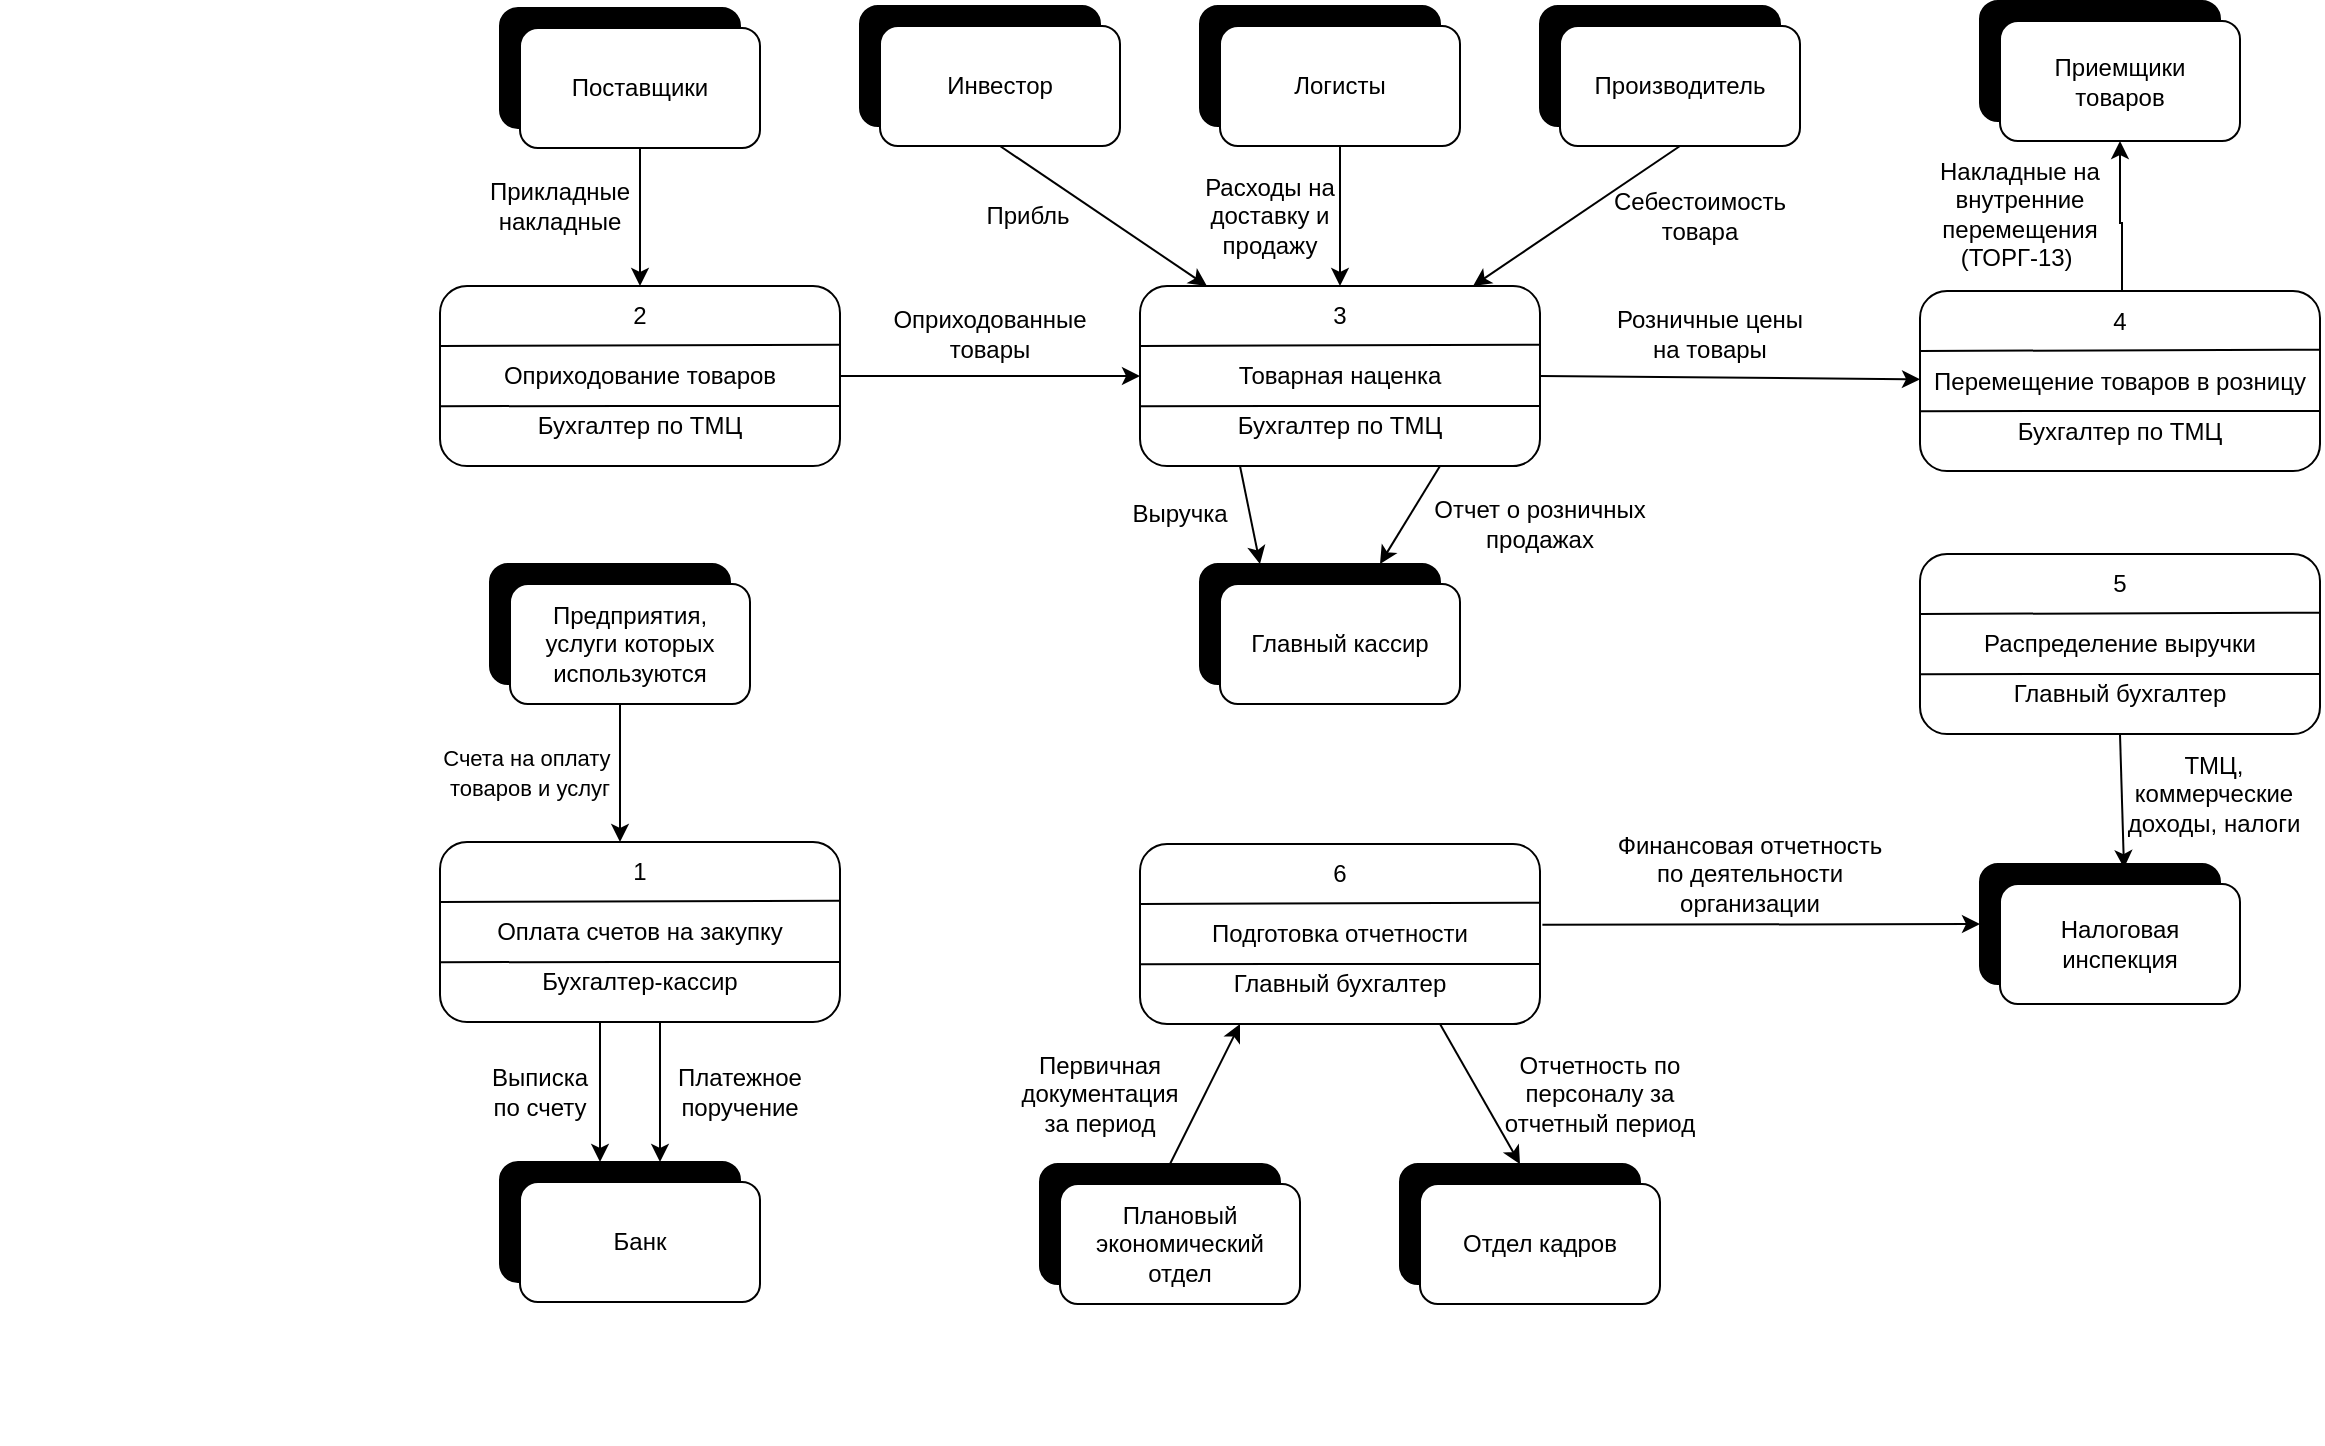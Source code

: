 <mxfile version="24.2.0" type="github">
  <diagram name="Страница — 1" id="wBGk021xUFONunowpKWH">
    <mxGraphModel dx="2568" dy="3334" grid="1" gridSize="10" guides="1" tooltips="1" connect="1" arrows="1" fold="1" page="1" pageScale="1" pageWidth="827" pageHeight="1169" math="0" shadow="0">
      <root>
        <mxCell id="0" />
        <mxCell id="1" parent="0" />
        <mxCell id="p9RqqQfF4hjDXUtfezxR-78" value="" style="group;movable=1;resizable=1;rotatable=1;deletable=1;editable=1;locked=0;connectable=1;" vertex="1" connectable="0" parent="1">
          <mxGeometry x="500" y="-890" width="130" height="70" as="geometry" />
        </mxCell>
        <mxCell id="p9RqqQfF4hjDXUtfezxR-79" value="" style="rounded=1;whiteSpace=wrap;html=1;fillColor=#000000;movable=1;resizable=1;rotatable=1;deletable=1;editable=1;locked=0;connectable=1;" vertex="1" parent="p9RqqQfF4hjDXUtfezxR-78">
          <mxGeometry width="120" height="60" as="geometry" />
        </mxCell>
        <mxCell id="p9RqqQfF4hjDXUtfezxR-80" value="" style="rounded=1;whiteSpace=wrap;html=1;movable=1;resizable=1;rotatable=1;deletable=1;editable=1;locked=0;connectable=1;" vertex="1" parent="p9RqqQfF4hjDXUtfezxR-78">
          <mxGeometry x="10" y="10" width="120" height="60" as="geometry" />
        </mxCell>
        <mxCell id="p9RqqQfF4hjDXUtfezxR-82" value="Главный кассир" style="text;html=1;align=center;verticalAlign=middle;whiteSpace=wrap;rounded=0;movable=1;resizable=1;rotatable=1;deletable=1;editable=1;locked=0;connectable=1;" vertex="1" parent="p9RqqQfF4hjDXUtfezxR-78">
          <mxGeometry x="15" y="25" width="110" height="30" as="geometry" />
        </mxCell>
        <mxCell id="p9RqqQfF4hjDXUtfezxR-88" value="" style="group;movable=1;resizable=1;rotatable=1;deletable=1;editable=1;locked=0;connectable=1;" vertex="1" connectable="0" parent="1">
          <mxGeometry x="890" y="-740" width="130" height="70" as="geometry" />
        </mxCell>
        <mxCell id="p9RqqQfF4hjDXUtfezxR-89" value="" style="rounded=1;whiteSpace=wrap;html=1;fillColor=#000000;movable=1;resizable=1;rotatable=1;deletable=1;editable=1;locked=0;connectable=1;" vertex="1" parent="p9RqqQfF4hjDXUtfezxR-88">
          <mxGeometry width="120" height="60" as="geometry" />
        </mxCell>
        <mxCell id="p9RqqQfF4hjDXUtfezxR-90" value="" style="rounded=1;whiteSpace=wrap;html=1;movable=1;resizable=1;rotatable=1;deletable=1;editable=1;locked=0;connectable=1;" vertex="1" parent="p9RqqQfF4hjDXUtfezxR-88">
          <mxGeometry x="10" y="10" width="120" height="60" as="geometry" />
        </mxCell>
        <mxCell id="p9RqqQfF4hjDXUtfezxR-92" value="Налоговая инспекция" style="text;html=1;align=center;verticalAlign=middle;whiteSpace=wrap;rounded=0;movable=1;resizable=1;rotatable=1;deletable=1;editable=1;locked=0;connectable=1;" vertex="1" parent="p9RqqQfF4hjDXUtfezxR-88">
          <mxGeometry x="15" y="25" width="110" height="30" as="geometry" />
        </mxCell>
        <mxCell id="p9RqqQfF4hjDXUtfezxR-176" value="" style="group" vertex="1" connectable="0" parent="1">
          <mxGeometry x="-100" y="-1035" width="430" height="90" as="geometry" />
        </mxCell>
        <mxCell id="p9RqqQfF4hjDXUtfezxR-63" value="" style="group;movable=1;resizable=1;rotatable=1;deletable=1;editable=1;locked=0;connectable=1;" vertex="1" connectable="0" parent="p9RqqQfF4hjDXUtfezxR-176">
          <mxGeometry x="250" y="-133" width="130" height="70" as="geometry" />
        </mxCell>
        <mxCell id="p9RqqQfF4hjDXUtfezxR-64" value="" style="rounded=1;whiteSpace=wrap;html=1;fillColor=#000000;movable=1;resizable=1;rotatable=1;deletable=1;editable=1;locked=0;connectable=1;" vertex="1" parent="p9RqqQfF4hjDXUtfezxR-63">
          <mxGeometry width="120" height="60" as="geometry" />
        </mxCell>
        <mxCell id="p9RqqQfF4hjDXUtfezxR-65" value="" style="rounded=1;whiteSpace=wrap;html=1;movable=1;resizable=1;rotatable=1;deletable=1;editable=1;locked=0;connectable=1;" vertex="1" parent="p9RqqQfF4hjDXUtfezxR-63">
          <mxGeometry x="10" y="10" width="120" height="60" as="geometry" />
        </mxCell>
        <mxCell id="p9RqqQfF4hjDXUtfezxR-67" value="Поставщики" style="text;html=1;align=center;verticalAlign=middle;whiteSpace=wrap;rounded=0;movable=1;resizable=1;rotatable=1;deletable=1;editable=1;locked=0;connectable=1;" vertex="1" parent="p9RqqQfF4hjDXUtfezxR-63">
          <mxGeometry x="15" y="25" width="110" height="30" as="geometry" />
        </mxCell>
        <mxCell id="p9RqqQfF4hjDXUtfezxR-124" value="" style="group" vertex="1" connectable="0" parent="p9RqqQfF4hjDXUtfezxR-176">
          <mxGeometry x="220" y="6" width="200" height="90" as="geometry" />
        </mxCell>
        <mxCell id="p9RqqQfF4hjDXUtfezxR-7" value="" style="rounded=1;whiteSpace=wrap;html=1;movable=1;resizable=1;rotatable=1;deletable=1;editable=1;locked=0;connectable=1;fillColor=none;container=0;" vertex="1" parent="p9RqqQfF4hjDXUtfezxR-124">
          <mxGeometry width="200" height="90" as="geometry" />
        </mxCell>
        <mxCell id="p9RqqQfF4hjDXUtfezxR-8" value="" style="endArrow=none;html=1;rounded=0;entryX=0.002;entryY=0.153;entryDx=0;entryDy=0;entryPerimeter=0;movable=1;resizable=1;rotatable=1;deletable=1;editable=1;locked=0;connectable=1;exitX=0.998;exitY=0.326;exitDx=0;exitDy=0;exitPerimeter=0;" edge="1" parent="p9RqqQfF4hjDXUtfezxR-124" source="p9RqqQfF4hjDXUtfezxR-7">
          <mxGeometry width="50" height="50" relative="1" as="geometry">
            <mxPoint x="180" y="30" as="sourcePoint" />
            <mxPoint x="5.684e-14" y="30" as="targetPoint" />
          </mxGeometry>
        </mxCell>
        <mxCell id="p9RqqQfF4hjDXUtfezxR-9" value="" style="endArrow=none;html=1;rounded=0;entryX=-0.004;entryY=0.57;entryDx=0;entryDy=0;entryPerimeter=0;movable=1;resizable=1;rotatable=1;deletable=1;editable=1;locked=0;connectable=1;" edge="1" parent="p9RqqQfF4hjDXUtfezxR-124">
          <mxGeometry width="50" height="50" relative="1" as="geometry">
            <mxPoint x="200" y="60" as="sourcePoint" />
            <mxPoint y="60.1" as="targetPoint" />
            <Array as="points">
              <mxPoint x="90.72" y="60" />
            </Array>
          </mxGeometry>
        </mxCell>
        <mxCell id="p9RqqQfF4hjDXUtfezxR-12" value="Бухгалтер по ТМЦ" style="text;html=1;align=center;verticalAlign=middle;whiteSpace=wrap;rounded=0;movable=1;resizable=1;rotatable=1;deletable=1;editable=1;locked=0;connectable=1;container=0;" vertex="1" parent="p9RqqQfF4hjDXUtfezxR-124">
          <mxGeometry x="34.07" y="60" width="131.87" height="20" as="geometry" />
        </mxCell>
        <mxCell id="p9RqqQfF4hjDXUtfezxR-11" value="Оприходование товаров" style="text;html=1;align=center;verticalAlign=middle;whiteSpace=wrap;rounded=0;movable=1;resizable=1;rotatable=1;deletable=1;editable=1;locked=0;connectable=1;container=0;" vertex="1" parent="p9RqqQfF4hjDXUtfezxR-124">
          <mxGeometry x="2.82" y="30" width="194.37" height="30" as="geometry" />
        </mxCell>
        <mxCell id="p9RqqQfF4hjDXUtfezxR-10" value="2" style="text;html=1;align=center;verticalAlign=middle;whiteSpace=wrap;rounded=0;movable=1;resizable=1;rotatable=1;deletable=1;editable=1;locked=0;connectable=1;container=0;" vertex="1" parent="p9RqqQfF4hjDXUtfezxR-124">
          <mxGeometry x="66.25" width="67.5" height="30" as="geometry" />
        </mxCell>
        <mxCell id="p9RqqQfF4hjDXUtfezxR-200" value="" style="endArrow=classic;html=1;rounded=0;exitX=0.5;exitY=1;exitDx=0;exitDy=0;entryX=0.5;entryY=0;entryDx=0;entryDy=0;" edge="1" parent="p9RqqQfF4hjDXUtfezxR-176" source="p9RqqQfF4hjDXUtfezxR-65" target="p9RqqQfF4hjDXUtfezxR-10">
          <mxGeometry width="50" height="50" relative="1" as="geometry">
            <mxPoint x="320" y="-24" as="sourcePoint" />
            <mxPoint x="370" y="-74" as="targetPoint" />
          </mxGeometry>
        </mxCell>
        <mxCell id="p9RqqQfF4hjDXUtfezxR-177" value="" style="group" vertex="1" connectable="0" parent="1">
          <mxGeometry x="120" y="-890" width="200" height="369" as="geometry" />
        </mxCell>
        <mxCell id="p9RqqQfF4hjDXUtfezxR-3" value="" style="group;movable=1;resizable=1;rotatable=1;deletable=1;editable=1;locked=0;connectable=1;" vertex="1" connectable="0" parent="p9RqqQfF4hjDXUtfezxR-177">
          <mxGeometry x="25" width="130" height="70" as="geometry" />
        </mxCell>
        <mxCell id="p9RqqQfF4hjDXUtfezxR-1" value="" style="rounded=1;whiteSpace=wrap;html=1;fillColor=#000000;movable=0;resizable=0;rotatable=0;deletable=0;editable=0;locked=1;connectable=0;" vertex="1" parent="p9RqqQfF4hjDXUtfezxR-3">
          <mxGeometry width="120" height="60" as="geometry" />
        </mxCell>
        <mxCell id="p9RqqQfF4hjDXUtfezxR-2" value="" style="rounded=1;whiteSpace=wrap;html=1;movable=0;resizable=0;rotatable=0;deletable=0;editable=0;locked=1;connectable=0;" vertex="1" parent="p9RqqQfF4hjDXUtfezxR-3">
          <mxGeometry x="10" y="10" width="120" height="60" as="geometry" />
        </mxCell>
        <mxCell id="p9RqqQfF4hjDXUtfezxR-54" value="Предприятия, услуги которых используются" style="text;html=1;align=center;verticalAlign=middle;whiteSpace=wrap;rounded=0;movable=1;resizable=1;rotatable=1;deletable=1;editable=1;locked=0;connectable=1;" vertex="1" parent="p9RqqQfF4hjDXUtfezxR-3">
          <mxGeometry x="15" y="25" width="110" height="30" as="geometry" />
        </mxCell>
        <mxCell id="p9RqqQfF4hjDXUtfezxR-58" value="" style="group;movable=1;resizable=1;rotatable=1;deletable=1;editable=1;locked=0;connectable=1;" vertex="1" connectable="0" parent="p9RqqQfF4hjDXUtfezxR-177">
          <mxGeometry x="30" y="299" width="130" height="70" as="geometry" />
        </mxCell>
        <mxCell id="p9RqqQfF4hjDXUtfezxR-59" value="" style="rounded=1;whiteSpace=wrap;html=1;fillColor=#000000;movable=1;resizable=1;rotatable=1;deletable=1;editable=1;locked=0;connectable=1;" vertex="1" parent="p9RqqQfF4hjDXUtfezxR-58">
          <mxGeometry width="120" height="60" as="geometry" />
        </mxCell>
        <mxCell id="p9RqqQfF4hjDXUtfezxR-60" value="" style="rounded=1;whiteSpace=wrap;html=1;movable=1;resizable=1;rotatable=1;deletable=1;editable=1;locked=0;connectable=1;" vertex="1" parent="p9RqqQfF4hjDXUtfezxR-58">
          <mxGeometry x="10" y="10" width="120" height="60" as="geometry" />
        </mxCell>
        <mxCell id="p9RqqQfF4hjDXUtfezxR-62" value="Банк" style="text;html=1;align=center;verticalAlign=middle;whiteSpace=wrap;rounded=0;movable=1;resizable=1;rotatable=1;deletable=1;editable=1;locked=0;connectable=1;" vertex="1" parent="p9RqqQfF4hjDXUtfezxR-58">
          <mxGeometry x="15" y="25" width="110" height="30" as="geometry" />
        </mxCell>
        <mxCell id="p9RqqQfF4hjDXUtfezxR-125" value="" style="group" vertex="1" connectable="0" parent="p9RqqQfF4hjDXUtfezxR-177">
          <mxGeometry y="139" width="200" height="90" as="geometry" />
        </mxCell>
        <mxCell id="p9RqqQfF4hjDXUtfezxR-126" value="" style="rounded=1;whiteSpace=wrap;html=1;movable=1;resizable=1;rotatable=1;deletable=1;editable=1;locked=0;connectable=1;fillColor=none;container=0;" vertex="1" parent="p9RqqQfF4hjDXUtfezxR-125">
          <mxGeometry width="200" height="90" as="geometry" />
        </mxCell>
        <mxCell id="p9RqqQfF4hjDXUtfezxR-127" value="" style="endArrow=none;html=1;rounded=0;entryX=0.002;entryY=0.153;entryDx=0;entryDy=0;entryPerimeter=0;movable=1;resizable=1;rotatable=1;deletable=1;editable=1;locked=0;connectable=1;exitX=0.998;exitY=0.326;exitDx=0;exitDy=0;exitPerimeter=0;" edge="1" parent="p9RqqQfF4hjDXUtfezxR-125" source="p9RqqQfF4hjDXUtfezxR-126">
          <mxGeometry width="50" height="50" relative="1" as="geometry">
            <mxPoint x="180" y="30" as="sourcePoint" />
            <mxPoint x="5.684e-14" y="30" as="targetPoint" />
          </mxGeometry>
        </mxCell>
        <mxCell id="p9RqqQfF4hjDXUtfezxR-128" value="" style="endArrow=none;html=1;rounded=0;entryX=-0.004;entryY=0.57;entryDx=0;entryDy=0;entryPerimeter=0;movable=1;resizable=1;rotatable=1;deletable=1;editable=1;locked=0;connectable=1;" edge="1" parent="p9RqqQfF4hjDXUtfezxR-125">
          <mxGeometry width="50" height="50" relative="1" as="geometry">
            <mxPoint x="200" y="60" as="sourcePoint" />
            <mxPoint y="60.1" as="targetPoint" />
            <Array as="points">
              <mxPoint x="90.72" y="60" />
            </Array>
          </mxGeometry>
        </mxCell>
        <mxCell id="p9RqqQfF4hjDXUtfezxR-129" value="Бухгалтер-кассир" style="text;html=1;align=center;verticalAlign=middle;whiteSpace=wrap;rounded=0;movable=1;resizable=1;rotatable=1;deletable=1;editable=1;locked=0;connectable=1;container=0;" vertex="1" parent="p9RqqQfF4hjDXUtfezxR-125">
          <mxGeometry x="34.07" y="60" width="131.87" height="20" as="geometry" />
        </mxCell>
        <mxCell id="p9RqqQfF4hjDXUtfezxR-130" value="Оплата счетов на закупку" style="text;html=1;align=center;verticalAlign=middle;whiteSpace=wrap;rounded=0;movable=1;resizable=1;rotatable=1;deletable=1;editable=1;locked=0;connectable=1;container=0;" vertex="1" parent="p9RqqQfF4hjDXUtfezxR-125">
          <mxGeometry x="2.82" y="30" width="194.37" height="30" as="geometry" />
        </mxCell>
        <mxCell id="p9RqqQfF4hjDXUtfezxR-131" value="1" style="text;html=1;align=center;verticalAlign=middle;whiteSpace=wrap;rounded=0;movable=1;resizable=1;rotatable=1;deletable=1;editable=1;locked=0;connectable=1;container=0;" vertex="1" parent="p9RqqQfF4hjDXUtfezxR-125">
          <mxGeometry x="66.25" width="67.5" height="30" as="geometry" />
        </mxCell>
        <mxCell id="p9RqqQfF4hjDXUtfezxR-167" style="edgeStyle=orthogonalEdgeStyle;rounded=0;orthogonalLoop=1;jettySize=auto;html=1;" edge="1" parent="p9RqqQfF4hjDXUtfezxR-177" target="p9RqqQfF4hjDXUtfezxR-126">
          <mxGeometry relative="1" as="geometry">
            <mxPoint x="90" y="70" as="sourcePoint" />
            <Array as="points">
              <mxPoint x="90" y="99" />
              <mxPoint x="90" y="99" />
            </Array>
          </mxGeometry>
        </mxCell>
        <mxCell id="p9RqqQfF4hjDXUtfezxR-168" value="&lt;span style=&quot;font-size: 11px; text-wrap: nowrap; background-color: rgb(255, 255, 255);&quot;&gt;Счета на оплату&amp;nbsp;&lt;/span&gt;&lt;div&gt;&lt;span style=&quot;font-size: 11px; text-wrap: nowrap; background-color: rgb(255, 255, 255);&quot;&gt;товаров и услуг&lt;/span&gt;&lt;/div&gt;" style="text;html=1;align=center;verticalAlign=middle;whiteSpace=wrap;rounded=0;" vertex="1" parent="p9RqqQfF4hjDXUtfezxR-177">
          <mxGeometry y="89" width="90" height="30" as="geometry" />
        </mxCell>
        <mxCell id="p9RqqQfF4hjDXUtfezxR-170" style="edgeStyle=orthogonalEdgeStyle;rounded=0;orthogonalLoop=1;jettySize=auto;html=1;" edge="1" parent="p9RqqQfF4hjDXUtfezxR-177" source="p9RqqQfF4hjDXUtfezxR-126" target="p9RqqQfF4hjDXUtfezxR-59">
          <mxGeometry relative="1" as="geometry">
            <mxPoint x="90" y="339" as="targetPoint" />
            <Array as="points">
              <mxPoint x="110" y="269" />
              <mxPoint x="110" y="269" />
            </Array>
          </mxGeometry>
        </mxCell>
        <mxCell id="p9RqqQfF4hjDXUtfezxR-171" style="edgeStyle=orthogonalEdgeStyle;rounded=0;orthogonalLoop=1;jettySize=auto;html=1;" edge="1" parent="p9RqqQfF4hjDXUtfezxR-177" source="p9RqqQfF4hjDXUtfezxR-126" target="p9RqqQfF4hjDXUtfezxR-59">
          <mxGeometry relative="1" as="geometry">
            <mxPoint x="100" y="229" as="sourcePoint" />
            <mxPoint x="100" y="339" as="targetPoint" />
            <Array as="points">
              <mxPoint x="80" y="269" />
              <mxPoint x="80" y="269" />
            </Array>
          </mxGeometry>
        </mxCell>
        <mxCell id="p9RqqQfF4hjDXUtfezxR-172" value="Платежное поручение" style="text;html=1;align=center;verticalAlign=middle;whiteSpace=wrap;rounded=0;" vertex="1" parent="p9RqqQfF4hjDXUtfezxR-177">
          <mxGeometry x="120" y="249" width="60" height="30" as="geometry" />
        </mxCell>
        <mxCell id="p9RqqQfF4hjDXUtfezxR-173" value="Выписка по счету" style="text;html=1;align=center;verticalAlign=middle;whiteSpace=wrap;rounded=0;" vertex="1" parent="p9RqqQfF4hjDXUtfezxR-177">
          <mxGeometry x="20" y="249" width="60" height="30" as="geometry" />
        </mxCell>
        <mxCell id="p9RqqQfF4hjDXUtfezxR-154" value="" style="rounded=1;whiteSpace=wrap;html=1;movable=1;resizable=1;rotatable=1;deletable=1;editable=1;locked=0;connectable=1;fillColor=none;container=0;" vertex="1" parent="1">
          <mxGeometry x="860" y="-895" width="200" height="90" as="geometry" />
        </mxCell>
        <mxCell id="p9RqqQfF4hjDXUtfezxR-155" value="" style="endArrow=none;html=1;rounded=0;entryX=0.002;entryY=0.153;entryDx=0;entryDy=0;entryPerimeter=0;movable=1;resizable=1;rotatable=1;deletable=1;editable=1;locked=0;connectable=1;exitX=0.998;exitY=0.326;exitDx=0;exitDy=0;exitPerimeter=0;" edge="1" parent="1" source="p9RqqQfF4hjDXUtfezxR-154">
          <mxGeometry width="50" height="50" relative="1" as="geometry">
            <mxPoint x="1040" y="-865" as="sourcePoint" />
            <mxPoint x="860" y="-865" as="targetPoint" />
          </mxGeometry>
        </mxCell>
        <mxCell id="p9RqqQfF4hjDXUtfezxR-156" value="" style="endArrow=none;html=1;rounded=0;entryX=-0.004;entryY=0.57;entryDx=0;entryDy=0;entryPerimeter=0;movable=1;resizable=1;rotatable=1;deletable=1;editable=1;locked=0;connectable=1;" edge="1" parent="1">
          <mxGeometry width="50" height="50" relative="1" as="geometry">
            <mxPoint x="1060" y="-835" as="sourcePoint" />
            <mxPoint x="860" y="-834.9" as="targetPoint" />
            <Array as="points">
              <mxPoint x="950.72" y="-835" />
            </Array>
          </mxGeometry>
        </mxCell>
        <mxCell id="p9RqqQfF4hjDXUtfezxR-157" value="Главный бухгалтер" style="text;html=1;align=center;verticalAlign=middle;whiteSpace=wrap;rounded=0;movable=1;resizable=1;rotatable=1;deletable=1;editable=1;locked=0;connectable=1;container=0;" vertex="1" parent="1">
          <mxGeometry x="894.07" y="-835" width="131.87" height="20" as="geometry" />
        </mxCell>
        <mxCell id="p9RqqQfF4hjDXUtfezxR-158" value="Распределение выручки" style="text;html=1;align=center;verticalAlign=middle;whiteSpace=wrap;rounded=0;movable=1;resizable=1;rotatable=1;deletable=1;editable=1;locked=0;connectable=1;container=0;" vertex="1" parent="1">
          <mxGeometry x="862.82" y="-865" width="194.37" height="30" as="geometry" />
        </mxCell>
        <mxCell id="p9RqqQfF4hjDXUtfezxR-159" value="5" style="text;html=1;align=center;verticalAlign=middle;whiteSpace=wrap;rounded=0;movable=1;resizable=1;rotatable=1;deletable=1;editable=1;locked=0;connectable=1;container=0;" vertex="1" parent="1">
          <mxGeometry x="926.25" y="-895" width="67.5" height="30" as="geometry" />
        </mxCell>
        <mxCell id="p9RqqQfF4hjDXUtfezxR-187" value="" style="group" vertex="1" connectable="0" parent="1">
          <mxGeometry x="860" y="-1171.5" width="200" height="235" as="geometry" />
        </mxCell>
        <mxCell id="p9RqqQfF4hjDXUtfezxR-139" value="" style="group" vertex="1" connectable="0" parent="p9RqqQfF4hjDXUtfezxR-187">
          <mxGeometry y="145" width="200" height="90" as="geometry" />
        </mxCell>
        <mxCell id="p9RqqQfF4hjDXUtfezxR-140" value="" style="rounded=1;whiteSpace=wrap;html=1;movable=1;resizable=1;rotatable=1;deletable=1;editable=1;locked=0;connectable=1;fillColor=none;container=0;" vertex="1" parent="p9RqqQfF4hjDXUtfezxR-139">
          <mxGeometry width="200" height="90" as="geometry" />
        </mxCell>
        <mxCell id="p9RqqQfF4hjDXUtfezxR-141" value="" style="endArrow=none;html=1;rounded=0;entryX=0.002;entryY=0.153;entryDx=0;entryDy=0;entryPerimeter=0;movable=1;resizable=1;rotatable=1;deletable=1;editable=1;locked=0;connectable=1;exitX=0.998;exitY=0.326;exitDx=0;exitDy=0;exitPerimeter=0;" edge="1" parent="p9RqqQfF4hjDXUtfezxR-139" source="p9RqqQfF4hjDXUtfezxR-140">
          <mxGeometry width="50" height="50" relative="1" as="geometry">
            <mxPoint x="180" y="30" as="sourcePoint" />
            <mxPoint x="5.684e-14" y="30" as="targetPoint" />
          </mxGeometry>
        </mxCell>
        <mxCell id="p9RqqQfF4hjDXUtfezxR-142" value="" style="endArrow=none;html=1;rounded=0;entryX=-0.004;entryY=0.57;entryDx=0;entryDy=0;entryPerimeter=0;movable=1;resizable=1;rotatable=1;deletable=1;editable=1;locked=0;connectable=1;" edge="1" parent="p9RqqQfF4hjDXUtfezxR-139">
          <mxGeometry width="50" height="50" relative="1" as="geometry">
            <mxPoint x="200" y="60" as="sourcePoint" />
            <mxPoint y="60.1" as="targetPoint" />
            <Array as="points">
              <mxPoint x="90.72" y="60" />
            </Array>
          </mxGeometry>
        </mxCell>
        <mxCell id="p9RqqQfF4hjDXUtfezxR-143" value="Бухгалтер по ТМЦ" style="text;html=1;align=center;verticalAlign=middle;whiteSpace=wrap;rounded=0;movable=1;resizable=1;rotatable=1;deletable=1;editable=1;locked=0;connectable=1;container=0;" vertex="1" parent="p9RqqQfF4hjDXUtfezxR-139">
          <mxGeometry x="34.07" y="60" width="131.87" height="20" as="geometry" />
        </mxCell>
        <mxCell id="p9RqqQfF4hjDXUtfezxR-144" value="Перемещение товаров в розницу" style="text;html=1;align=center;verticalAlign=middle;whiteSpace=wrap;rounded=0;movable=1;resizable=1;rotatable=1;deletable=1;editable=1;locked=0;connectable=1;container=0;" vertex="1" parent="p9RqqQfF4hjDXUtfezxR-139">
          <mxGeometry x="2.82" y="30" width="194.37" height="30" as="geometry" />
        </mxCell>
        <mxCell id="p9RqqQfF4hjDXUtfezxR-145" value="4" style="text;html=1;align=center;verticalAlign=middle;whiteSpace=wrap;rounded=0;movable=1;resizable=1;rotatable=1;deletable=1;editable=1;locked=0;connectable=1;container=0;" vertex="1" parent="p9RqqQfF4hjDXUtfezxR-139">
          <mxGeometry x="66.25" width="67.5" height="30" as="geometry" />
        </mxCell>
        <mxCell id="p9RqqQfF4hjDXUtfezxR-184" style="edgeStyle=orthogonalEdgeStyle;rounded=0;orthogonalLoop=1;jettySize=auto;html=1;movable=1;resizable=1;rotatable=1;deletable=1;editable=1;locked=0;connectable=1;startArrow=classic;startFill=1;endArrow=none;endFill=0;" edge="1" parent="p9RqqQfF4hjDXUtfezxR-187" target="p9RqqQfF4hjDXUtfezxR-140">
          <mxGeometry relative="1" as="geometry">
            <mxPoint x="100" y="70" as="sourcePoint" />
            <mxPoint x="100" y="175" as="targetPoint" />
            <Array as="points">
              <mxPoint x="100" y="111" />
              <mxPoint x="101" y="111" />
            </Array>
          </mxGeometry>
        </mxCell>
        <mxCell id="p9RqqQfF4hjDXUtfezxR-185" value="Накладные на внутренние перемещения (ТОРГ-13)&amp;nbsp;" style="text;html=1;align=center;verticalAlign=middle;whiteSpace=wrap;rounded=0;movable=1;resizable=1;rotatable=1;deletable=1;editable=1;locked=0;connectable=1;container=0;" vertex="1" parent="p9RqqQfF4hjDXUtfezxR-187">
          <mxGeometry x="-20" y="91.5" width="140" height="30" as="geometry" />
        </mxCell>
        <mxCell id="p9RqqQfF4hjDXUtfezxR-104" value="" style="rounded=1;whiteSpace=wrap;html=1;fillColor=#000000;movable=1;resizable=1;rotatable=1;deletable=1;editable=1;locked=0;connectable=1;container=0;" vertex="1" parent="p9RqqQfF4hjDXUtfezxR-187">
          <mxGeometry x="30" width="120" height="60" as="geometry" />
        </mxCell>
        <mxCell id="p9RqqQfF4hjDXUtfezxR-105" value="" style="rounded=1;whiteSpace=wrap;html=1;movable=1;resizable=1;rotatable=1;deletable=1;editable=1;locked=0;connectable=1;container=0;" vertex="1" parent="p9RqqQfF4hjDXUtfezxR-187">
          <mxGeometry x="40" y="10" width="120" height="60" as="geometry" />
        </mxCell>
        <mxCell id="p9RqqQfF4hjDXUtfezxR-107" value="Приемщики товаров" style="text;html=1;align=center;verticalAlign=middle;whiteSpace=wrap;rounded=0;movable=1;resizable=1;rotatable=1;deletable=1;editable=1;locked=0;connectable=1;container=0;" vertex="1" parent="p9RqqQfF4hjDXUtfezxR-187">
          <mxGeometry x="45" y="25" width="110" height="30" as="geometry" />
        </mxCell>
        <mxCell id="p9RqqQfF4hjDXUtfezxR-196" value="" style="group" vertex="1" connectable="0" parent="1">
          <mxGeometry x="330" y="-1169" width="470" height="230" as="geometry" />
        </mxCell>
        <mxCell id="p9RqqQfF4hjDXUtfezxR-73" value="" style="group;movable=1;resizable=1;rotatable=1;deletable=1;editable=1;locked=0;connectable=1;" vertex="1" connectable="0" parent="p9RqqQfF4hjDXUtfezxR-196">
          <mxGeometry width="130" height="70" as="geometry" />
        </mxCell>
        <mxCell id="p9RqqQfF4hjDXUtfezxR-74" value="" style="rounded=1;whiteSpace=wrap;html=1;fillColor=#000000;movable=1;resizable=1;rotatable=1;deletable=1;editable=1;locked=0;connectable=1;" vertex="1" parent="p9RqqQfF4hjDXUtfezxR-73">
          <mxGeometry width="120" height="60" as="geometry" />
        </mxCell>
        <mxCell id="p9RqqQfF4hjDXUtfezxR-75" value="" style="rounded=1;whiteSpace=wrap;html=1;movable=1;resizable=1;rotatable=1;deletable=1;editable=1;locked=0;connectable=1;" vertex="1" parent="p9RqqQfF4hjDXUtfezxR-73">
          <mxGeometry x="10" y="10" width="120" height="60" as="geometry" />
        </mxCell>
        <mxCell id="p9RqqQfF4hjDXUtfezxR-77" value="Инвестор" style="text;html=1;align=center;verticalAlign=middle;whiteSpace=wrap;rounded=0;movable=1;resizable=1;rotatable=1;deletable=1;editable=1;locked=0;connectable=1;" vertex="1" parent="p9RqqQfF4hjDXUtfezxR-73">
          <mxGeometry x="15" y="25" width="110" height="30" as="geometry" />
        </mxCell>
        <mxCell id="p9RqqQfF4hjDXUtfezxR-83" value="" style="group;movable=1;resizable=1;rotatable=1;deletable=1;editable=1;locked=0;connectable=1;" vertex="1" connectable="0" parent="p9RqqQfF4hjDXUtfezxR-196">
          <mxGeometry x="170" width="130" height="70" as="geometry" />
        </mxCell>
        <mxCell id="p9RqqQfF4hjDXUtfezxR-84" value="" style="rounded=1;whiteSpace=wrap;html=1;fillColor=#000000;movable=1;resizable=1;rotatable=1;deletable=1;editable=1;locked=0;connectable=1;" vertex="1" parent="p9RqqQfF4hjDXUtfezxR-83">
          <mxGeometry width="120" height="60" as="geometry" />
        </mxCell>
        <mxCell id="p9RqqQfF4hjDXUtfezxR-85" value="" style="rounded=1;whiteSpace=wrap;html=1;movable=1;resizable=1;rotatable=1;deletable=1;editable=1;locked=0;connectable=1;" vertex="1" parent="p9RqqQfF4hjDXUtfezxR-83">
          <mxGeometry x="10" y="10" width="120" height="60" as="geometry" />
        </mxCell>
        <mxCell id="p9RqqQfF4hjDXUtfezxR-87" value="Логисты" style="text;html=1;align=center;verticalAlign=middle;whiteSpace=wrap;rounded=0;movable=1;resizable=1;rotatable=1;deletable=1;editable=1;locked=0;connectable=1;" vertex="1" parent="p9RqqQfF4hjDXUtfezxR-83">
          <mxGeometry x="15" y="25" width="110" height="30" as="geometry" />
        </mxCell>
        <mxCell id="p9RqqQfF4hjDXUtfezxR-69" value="" style="rounded=1;whiteSpace=wrap;html=1;fillColor=#000000;movable=1;resizable=1;rotatable=1;deletable=1;editable=1;locked=0;connectable=1;container=0;" vertex="1" parent="p9RqqQfF4hjDXUtfezxR-196">
          <mxGeometry x="340" width="120" height="60" as="geometry" />
        </mxCell>
        <mxCell id="p9RqqQfF4hjDXUtfezxR-70" value="" style="rounded=1;whiteSpace=wrap;html=1;movable=1;resizable=1;rotatable=1;deletable=1;editable=1;locked=0;connectable=1;container=0;" vertex="1" parent="p9RqqQfF4hjDXUtfezxR-196">
          <mxGeometry x="350" y="10" width="120" height="60" as="geometry" />
        </mxCell>
        <mxCell id="p9RqqQfF4hjDXUtfezxR-72" value="Производитель" style="text;html=1;align=center;verticalAlign=middle;whiteSpace=wrap;rounded=0;movable=1;resizable=1;rotatable=1;deletable=1;editable=1;locked=0;connectable=1;container=0;" vertex="1" parent="p9RqqQfF4hjDXUtfezxR-196">
          <mxGeometry x="355" y="25" width="110" height="30" as="geometry" />
        </mxCell>
        <mxCell id="p9RqqQfF4hjDXUtfezxR-132" value="" style="group" vertex="1" connectable="0" parent="p9RqqQfF4hjDXUtfezxR-196">
          <mxGeometry x="140" y="140" width="200" height="90" as="geometry" />
        </mxCell>
        <mxCell id="p9RqqQfF4hjDXUtfezxR-133" value="" style="rounded=1;whiteSpace=wrap;html=1;movable=1;resizable=1;rotatable=1;deletable=1;editable=1;locked=0;connectable=1;fillColor=none;container=0;" vertex="1" parent="p9RqqQfF4hjDXUtfezxR-132">
          <mxGeometry width="200" height="90" as="geometry" />
        </mxCell>
        <mxCell id="p9RqqQfF4hjDXUtfezxR-134" value="" style="endArrow=none;html=1;rounded=0;entryX=0.002;entryY=0.153;entryDx=0;entryDy=0;entryPerimeter=0;movable=1;resizable=1;rotatable=1;deletable=1;editable=1;locked=0;connectable=1;exitX=0.998;exitY=0.326;exitDx=0;exitDy=0;exitPerimeter=0;" edge="1" parent="p9RqqQfF4hjDXUtfezxR-132" source="p9RqqQfF4hjDXUtfezxR-133">
          <mxGeometry width="50" height="50" relative="1" as="geometry">
            <mxPoint x="180" y="30" as="sourcePoint" />
            <mxPoint x="5.684e-14" y="30" as="targetPoint" />
          </mxGeometry>
        </mxCell>
        <mxCell id="p9RqqQfF4hjDXUtfezxR-135" value="" style="endArrow=none;html=1;rounded=0;entryX=-0.004;entryY=0.57;entryDx=0;entryDy=0;entryPerimeter=0;movable=1;resizable=1;rotatable=1;deletable=1;editable=1;locked=0;connectable=1;" edge="1" parent="p9RqqQfF4hjDXUtfezxR-132">
          <mxGeometry width="50" height="50" relative="1" as="geometry">
            <mxPoint x="200" y="60" as="sourcePoint" />
            <mxPoint y="60.1" as="targetPoint" />
            <Array as="points">
              <mxPoint x="90.72" y="60" />
            </Array>
          </mxGeometry>
        </mxCell>
        <mxCell id="p9RqqQfF4hjDXUtfezxR-136" value="Бухгалтер по ТМЦ" style="text;html=1;align=center;verticalAlign=middle;whiteSpace=wrap;rounded=0;movable=1;resizable=1;rotatable=1;deletable=1;editable=1;locked=0;connectable=1;container=0;" vertex="1" parent="p9RqqQfF4hjDXUtfezxR-132">
          <mxGeometry x="34.07" y="60" width="131.87" height="20" as="geometry" />
        </mxCell>
        <mxCell id="p9RqqQfF4hjDXUtfezxR-137" value="Товарная наценка" style="text;html=1;align=center;verticalAlign=middle;whiteSpace=wrap;rounded=0;movable=1;resizable=1;rotatable=1;deletable=1;editable=1;locked=0;connectable=1;container=0;" vertex="1" parent="p9RqqQfF4hjDXUtfezxR-132">
          <mxGeometry x="2.82" y="30" width="194.37" height="30" as="geometry" />
        </mxCell>
        <mxCell id="p9RqqQfF4hjDXUtfezxR-138" value="3" style="text;html=1;align=center;verticalAlign=middle;whiteSpace=wrap;rounded=0;movable=1;resizable=1;rotatable=1;deletable=1;editable=1;locked=0;connectable=1;container=0;" vertex="1" parent="p9RqqQfF4hjDXUtfezxR-132">
          <mxGeometry x="66.25" width="67.5" height="30" as="geometry" />
        </mxCell>
        <mxCell id="p9RqqQfF4hjDXUtfezxR-190" value="" style="endArrow=classic;html=1;rounded=0;exitX=0.5;exitY=1;exitDx=0;exitDy=0;" edge="1" parent="p9RqqQfF4hjDXUtfezxR-196" source="p9RqqQfF4hjDXUtfezxR-75" target="p9RqqQfF4hjDXUtfezxR-133">
          <mxGeometry width="50" height="50" relative="1" as="geometry">
            <mxPoint x="-60" y="210" as="sourcePoint" />
            <mxPoint x="-10" y="160" as="targetPoint" />
          </mxGeometry>
        </mxCell>
        <mxCell id="p9RqqQfF4hjDXUtfezxR-191" value="" style="endArrow=classic;html=1;rounded=0;exitX=0.5;exitY=1;exitDx=0;exitDy=0;" edge="1" parent="p9RqqQfF4hjDXUtfezxR-196" source="p9RqqQfF4hjDXUtfezxR-85" target="p9RqqQfF4hjDXUtfezxR-133">
          <mxGeometry width="50" height="50" relative="1" as="geometry">
            <mxPoint x="-60" y="210" as="sourcePoint" />
            <mxPoint x="-10" y="160" as="targetPoint" />
          </mxGeometry>
        </mxCell>
        <mxCell id="p9RqqQfF4hjDXUtfezxR-192" value="" style="endArrow=classic;html=1;rounded=0;exitX=0.5;exitY=1;exitDx=0;exitDy=0;" edge="1" parent="p9RqqQfF4hjDXUtfezxR-196" source="p9RqqQfF4hjDXUtfezxR-70" target="p9RqqQfF4hjDXUtfezxR-133">
          <mxGeometry width="50" height="50" relative="1" as="geometry">
            <mxPoint x="-60" y="210" as="sourcePoint" />
            <mxPoint x="-10" y="160" as="targetPoint" />
          </mxGeometry>
        </mxCell>
        <mxCell id="p9RqqQfF4hjDXUtfezxR-193" value="Прибль" style="text;html=1;align=center;verticalAlign=middle;whiteSpace=wrap;rounded=0;" vertex="1" parent="p9RqqQfF4hjDXUtfezxR-196">
          <mxGeometry x="54" y="90" width="60" height="30" as="geometry" />
        </mxCell>
        <mxCell id="p9RqqQfF4hjDXUtfezxR-194" value="Себестоимость товара" style="text;html=1;align=center;verticalAlign=middle;whiteSpace=wrap;rounded=0;" vertex="1" parent="p9RqqQfF4hjDXUtfezxR-196">
          <mxGeometry x="390" y="90" width="60" height="30" as="geometry" />
        </mxCell>
        <mxCell id="p9RqqQfF4hjDXUtfezxR-195" value="Расходы на доставку и продажу" style="text;html=1;align=center;verticalAlign=middle;whiteSpace=wrap;rounded=0;" vertex="1" parent="p9RqqQfF4hjDXUtfezxR-196">
          <mxGeometry x="170" y="90" width="70" height="30" as="geometry" />
        </mxCell>
        <mxCell id="p9RqqQfF4hjDXUtfezxR-199" value="Оприходованные товары" style="text;html=1;align=center;verticalAlign=middle;whiteSpace=wrap;rounded=0;" vertex="1" parent="p9RqqQfF4hjDXUtfezxR-196">
          <mxGeometry x="35" y="149" width="60" height="30" as="geometry" />
        </mxCell>
        <mxCell id="p9RqqQfF4hjDXUtfezxR-217" value="Розничные цены на товары" style="text;html=1;align=center;verticalAlign=middle;whiteSpace=wrap;rounded=0;" vertex="1" parent="p9RqqQfF4hjDXUtfezxR-196">
          <mxGeometry x="370" y="149" width="110" height="30" as="geometry" />
        </mxCell>
        <mxCell id="p9RqqQfF4hjDXUtfezxR-197" value="" style="endArrow=classic;html=1;rounded=0;exitX=1;exitY=0.5;exitDx=0;exitDy=0;" edge="1" parent="1" source="p9RqqQfF4hjDXUtfezxR-133" target="p9RqqQfF4hjDXUtfezxR-140">
          <mxGeometry width="50" height="50" relative="1" as="geometry">
            <mxPoint x="430" y="-770" as="sourcePoint" />
            <mxPoint x="480" y="-820" as="targetPoint" />
          </mxGeometry>
        </mxCell>
        <mxCell id="p9RqqQfF4hjDXUtfezxR-198" value="" style="endArrow=classic;html=1;rounded=0;exitX=1;exitY=0.5;exitDx=0;exitDy=0;" edge="1" parent="1" source="p9RqqQfF4hjDXUtfezxR-7" target="p9RqqQfF4hjDXUtfezxR-133">
          <mxGeometry width="50" height="50" relative="1" as="geometry">
            <mxPoint x="500" y="-910" as="sourcePoint" />
            <mxPoint x="550" y="-960" as="targetPoint" />
          </mxGeometry>
        </mxCell>
        <mxCell id="p9RqqQfF4hjDXUtfezxR-175" value="Прикладные накладные" style="text;html=1;align=center;verticalAlign=middle;whiteSpace=wrap;rounded=0;" vertex="1" parent="1">
          <mxGeometry x="150" y="-1084" width="60" height="30" as="geometry" />
        </mxCell>
        <mxCell id="p9RqqQfF4hjDXUtfezxR-202" value="Финансовая отчетность по деятельности организации" style="text;html=1;align=center;verticalAlign=middle;whiteSpace=wrap;rounded=0;" vertex="1" parent="1">
          <mxGeometry x="700" y="-750" width="150" height="30" as="geometry" />
        </mxCell>
        <mxCell id="p9RqqQfF4hjDXUtfezxR-203" value="" style="endArrow=none;html=1;rounded=0;entryX=0.5;entryY=1;entryDx=0;entryDy=0;startArrow=classic;startFill=1;endFill=0;exitX=0.6;exitY=0.034;exitDx=0;exitDy=0;exitPerimeter=0;" edge="1" parent="1" source="p9RqqQfF4hjDXUtfezxR-89" target="p9RqqQfF4hjDXUtfezxR-154">
          <mxGeometry width="50" height="50" relative="1" as="geometry">
            <mxPoint x="960" y="-750" as="sourcePoint" />
            <mxPoint x="950" y="-820" as="targetPoint" />
          </mxGeometry>
        </mxCell>
        <mxCell id="p9RqqQfF4hjDXUtfezxR-204" value="ТМЦ, коммерческие доходы, налоги" style="text;html=1;align=center;verticalAlign=middle;whiteSpace=wrap;rounded=0;" vertex="1" parent="1">
          <mxGeometry x="957.19" y="-790" width="100" height="30" as="geometry" />
        </mxCell>
        <mxCell id="p9RqqQfF4hjDXUtfezxR-206" value="" style="group" vertex="1" connectable="0" parent="1">
          <mxGeometry x="360" y="-630" width="560" height="180" as="geometry" />
        </mxCell>
        <mxCell id="p9RqqQfF4hjDXUtfezxR-93" value="" style="group;movable=1;resizable=1;rotatable=1;deletable=1;editable=1;locked=0;connectable=1;" vertex="1" connectable="0" parent="p9RqqQfF4hjDXUtfezxR-206">
          <mxGeometry x="60" y="40" width="130" height="70" as="geometry" />
        </mxCell>
        <mxCell id="p9RqqQfF4hjDXUtfezxR-94" value="" style="rounded=1;whiteSpace=wrap;html=1;fillColor=#000000;movable=1;resizable=1;rotatable=1;deletable=1;editable=1;locked=0;connectable=1;" vertex="1" parent="p9RqqQfF4hjDXUtfezxR-93">
          <mxGeometry width="120" height="60" as="geometry" />
        </mxCell>
        <mxCell id="p9RqqQfF4hjDXUtfezxR-95" value="" style="rounded=1;whiteSpace=wrap;html=1;movable=1;resizable=1;rotatable=1;deletable=1;editable=1;locked=0;connectable=1;" vertex="1" parent="p9RqqQfF4hjDXUtfezxR-93">
          <mxGeometry x="10" y="10" width="120" height="60" as="geometry" />
        </mxCell>
        <mxCell id="p9RqqQfF4hjDXUtfezxR-97" value="Плановый экономический отдел" style="text;html=1;align=center;verticalAlign=middle;whiteSpace=wrap;rounded=0;movable=1;resizable=1;rotatable=1;deletable=1;editable=1;locked=0;connectable=1;" vertex="1" parent="p9RqqQfF4hjDXUtfezxR-93">
          <mxGeometry x="15" y="25" width="110" height="30" as="geometry" />
        </mxCell>
        <mxCell id="p9RqqQfF4hjDXUtfezxR-98" value="" style="group;movable=1;resizable=1;rotatable=1;deletable=1;editable=1;locked=0;connectable=1;" vertex="1" connectable="0" parent="p9RqqQfF4hjDXUtfezxR-206">
          <mxGeometry x="240" y="40" width="130" height="70" as="geometry" />
        </mxCell>
        <mxCell id="p9RqqQfF4hjDXUtfezxR-99" value="" style="rounded=1;whiteSpace=wrap;html=1;fillColor=#000000;movable=1;resizable=1;rotatable=1;deletable=1;editable=1;locked=0;connectable=1;" vertex="1" parent="p9RqqQfF4hjDXUtfezxR-98">
          <mxGeometry width="120" height="60" as="geometry" />
        </mxCell>
        <mxCell id="p9RqqQfF4hjDXUtfezxR-100" value="" style="rounded=1;whiteSpace=wrap;html=1;movable=1;resizable=1;rotatable=1;deletable=1;editable=1;locked=0;connectable=1;" vertex="1" parent="p9RqqQfF4hjDXUtfezxR-98">
          <mxGeometry x="10" y="10" width="120" height="60" as="geometry" />
        </mxCell>
        <mxCell id="p9RqqQfF4hjDXUtfezxR-102" value="Отдел кадров" style="text;html=1;align=center;verticalAlign=middle;whiteSpace=wrap;rounded=0;movable=1;resizable=1;rotatable=1;deletable=1;editable=1;locked=0;connectable=1;" vertex="1" parent="p9RqqQfF4hjDXUtfezxR-98">
          <mxGeometry x="15" y="25" width="110" height="30" as="geometry" />
        </mxCell>
        <mxCell id="p9RqqQfF4hjDXUtfezxR-160" value="" style="group" vertex="1" connectable="0" parent="p9RqqQfF4hjDXUtfezxR-206">
          <mxGeometry x="110" y="-120" width="200" height="90" as="geometry" />
        </mxCell>
        <mxCell id="p9RqqQfF4hjDXUtfezxR-161" value="" style="rounded=1;whiteSpace=wrap;html=1;movable=1;resizable=1;rotatable=1;deletable=1;editable=1;locked=0;connectable=1;fillColor=none;container=0;" vertex="1" parent="p9RqqQfF4hjDXUtfezxR-160">
          <mxGeometry width="200" height="90" as="geometry" />
        </mxCell>
        <mxCell id="p9RqqQfF4hjDXUtfezxR-162" value="" style="endArrow=none;html=1;rounded=0;entryX=0.002;entryY=0.153;entryDx=0;entryDy=0;entryPerimeter=0;movable=1;resizable=1;rotatable=1;deletable=1;editable=1;locked=0;connectable=1;exitX=0.998;exitY=0.326;exitDx=0;exitDy=0;exitPerimeter=0;" edge="1" parent="p9RqqQfF4hjDXUtfezxR-160" source="p9RqqQfF4hjDXUtfezxR-161">
          <mxGeometry width="50" height="50" relative="1" as="geometry">
            <mxPoint x="180" y="30" as="sourcePoint" />
            <mxPoint x="5.684e-14" y="30" as="targetPoint" />
          </mxGeometry>
        </mxCell>
        <mxCell id="p9RqqQfF4hjDXUtfezxR-163" value="" style="endArrow=none;html=1;rounded=0;entryX=-0.004;entryY=0.57;entryDx=0;entryDy=0;entryPerimeter=0;movable=1;resizable=1;rotatable=1;deletable=1;editable=1;locked=0;connectable=1;" edge="1" parent="p9RqqQfF4hjDXUtfezxR-160">
          <mxGeometry width="50" height="50" relative="1" as="geometry">
            <mxPoint x="200" y="60" as="sourcePoint" />
            <mxPoint y="60.1" as="targetPoint" />
            <Array as="points">
              <mxPoint x="90.72" y="60" />
            </Array>
          </mxGeometry>
        </mxCell>
        <mxCell id="p9RqqQfF4hjDXUtfezxR-164" value="Главный бухгалтер" style="text;html=1;align=center;verticalAlign=middle;whiteSpace=wrap;rounded=0;movable=1;resizable=1;rotatable=1;deletable=1;editable=1;locked=0;connectable=1;container=0;" vertex="1" parent="p9RqqQfF4hjDXUtfezxR-160">
          <mxGeometry x="34.07" y="60" width="131.87" height="20" as="geometry" />
        </mxCell>
        <mxCell id="p9RqqQfF4hjDXUtfezxR-165" value="Подготовка отчетности" style="text;html=1;align=center;verticalAlign=middle;whiteSpace=wrap;rounded=0;movable=1;resizable=1;rotatable=1;deletable=1;editable=1;locked=0;connectable=1;container=0;" vertex="1" parent="p9RqqQfF4hjDXUtfezxR-160">
          <mxGeometry x="2.82" y="30" width="194.37" height="30" as="geometry" />
        </mxCell>
        <mxCell id="p9RqqQfF4hjDXUtfezxR-166" value="6" style="text;html=1;align=center;verticalAlign=middle;whiteSpace=wrap;rounded=0;movable=1;resizable=1;rotatable=1;deletable=1;editable=1;locked=0;connectable=1;container=0;" vertex="1" parent="p9RqqQfF4hjDXUtfezxR-160">
          <mxGeometry x="66.25" width="67.5" height="30" as="geometry" />
        </mxCell>
        <mxCell id="p9RqqQfF4hjDXUtfezxR-214" value="" style="endArrow=classic;html=1;rounded=0;exitX=0.5;exitY=0;exitDx=0;exitDy=0;entryX=0.25;entryY=1;entryDx=0;entryDy=0;startArrow=none;startFill=0;endFill=1;" edge="1" parent="p9RqqQfF4hjDXUtfezxR-206" source="p9RqqQfF4hjDXUtfezxR-93" target="p9RqqQfF4hjDXUtfezxR-161">
          <mxGeometry width="50" height="50" relative="1" as="geometry">
            <mxPoint x="290" y="-30" as="sourcePoint" />
            <mxPoint x="340" y="-80" as="targetPoint" />
          </mxGeometry>
        </mxCell>
        <mxCell id="p9RqqQfF4hjDXUtfezxR-215" value="" style="endArrow=classic;html=1;rounded=0;exitX=0.75;exitY=1;exitDx=0;exitDy=0;entryX=0.5;entryY=0;entryDx=0;entryDy=0;" edge="1" parent="p9RqqQfF4hjDXUtfezxR-206" source="p9RqqQfF4hjDXUtfezxR-161" target="p9RqqQfF4hjDXUtfezxR-99">
          <mxGeometry width="50" height="50" relative="1" as="geometry">
            <mxPoint x="290" y="-30" as="sourcePoint" />
            <mxPoint x="340" y="-80" as="targetPoint" />
          </mxGeometry>
        </mxCell>
        <mxCell id="p9RqqQfF4hjDXUtfezxR-210" value="" style="endArrow=classic;html=1;rounded=0;exitX=0.25;exitY=1;exitDx=0;exitDy=0;entryX=0.25;entryY=0;entryDx=0;entryDy=0;" edge="1" parent="1" source="p9RqqQfF4hjDXUtfezxR-133" target="p9RqqQfF4hjDXUtfezxR-79">
          <mxGeometry width="50" height="50" relative="1" as="geometry">
            <mxPoint x="670" y="-770" as="sourcePoint" />
            <mxPoint x="720" y="-820" as="targetPoint" />
          </mxGeometry>
        </mxCell>
        <mxCell id="p9RqqQfF4hjDXUtfezxR-211" value="" style="endArrow=classic;html=1;rounded=0;exitX=0.75;exitY=1;exitDx=0;exitDy=0;entryX=0.75;entryY=0;entryDx=0;entryDy=0;" edge="1" parent="1" source="p9RqqQfF4hjDXUtfezxR-133" target="p9RqqQfF4hjDXUtfezxR-79">
          <mxGeometry width="50" height="50" relative="1" as="geometry">
            <mxPoint x="670" y="-770" as="sourcePoint" />
            <mxPoint x="720" y="-820" as="targetPoint" />
          </mxGeometry>
        </mxCell>
        <mxCell id="p9RqqQfF4hjDXUtfezxR-212" value="Выручка" style="text;html=1;align=center;verticalAlign=middle;whiteSpace=wrap;rounded=0;" vertex="1" parent="1">
          <mxGeometry x="460" y="-930" width="60" height="30" as="geometry" />
        </mxCell>
        <mxCell id="p9RqqQfF4hjDXUtfezxR-213" value="Отчет о розничных продажах" style="text;html=1;align=center;verticalAlign=middle;whiteSpace=wrap;rounded=0;" vertex="1" parent="1">
          <mxGeometry x="610" y="-925" width="120" height="30" as="geometry" />
        </mxCell>
        <mxCell id="p9RqqQfF4hjDXUtfezxR-180" value="Первичная документация за период" style="text;html=1;align=center;verticalAlign=middle;whiteSpace=wrap;rounded=0;" vertex="1" parent="1">
          <mxGeometry x="410" y="-640" width="80" height="30" as="geometry" />
        </mxCell>
        <mxCell id="p9RqqQfF4hjDXUtfezxR-181" value="Отчетность по персоналу за отчетный период" style="text;html=1;align=center;verticalAlign=middle;whiteSpace=wrap;rounded=0;" vertex="1" parent="1">
          <mxGeometry x="650" y="-640" width="100" height="30" as="geometry" />
        </mxCell>
        <mxCell id="p9RqqQfF4hjDXUtfezxR-216" value="" style="endArrow=none;html=1;rounded=0;exitX=0;exitY=0.5;exitDx=0;exitDy=0;entryX=1.006;entryY=0.449;entryDx=0;entryDy=0;entryPerimeter=0;startArrow=classic;startFill=1;endFill=0;" edge="1" parent="1" source="p9RqqQfF4hjDXUtfezxR-89" target="p9RqqQfF4hjDXUtfezxR-161">
          <mxGeometry width="50" height="50" relative="1" as="geometry">
            <mxPoint x="620" y="-840" as="sourcePoint" />
            <mxPoint x="670" y="-890" as="targetPoint" />
          </mxGeometry>
        </mxCell>
      </root>
    </mxGraphModel>
  </diagram>
</mxfile>

